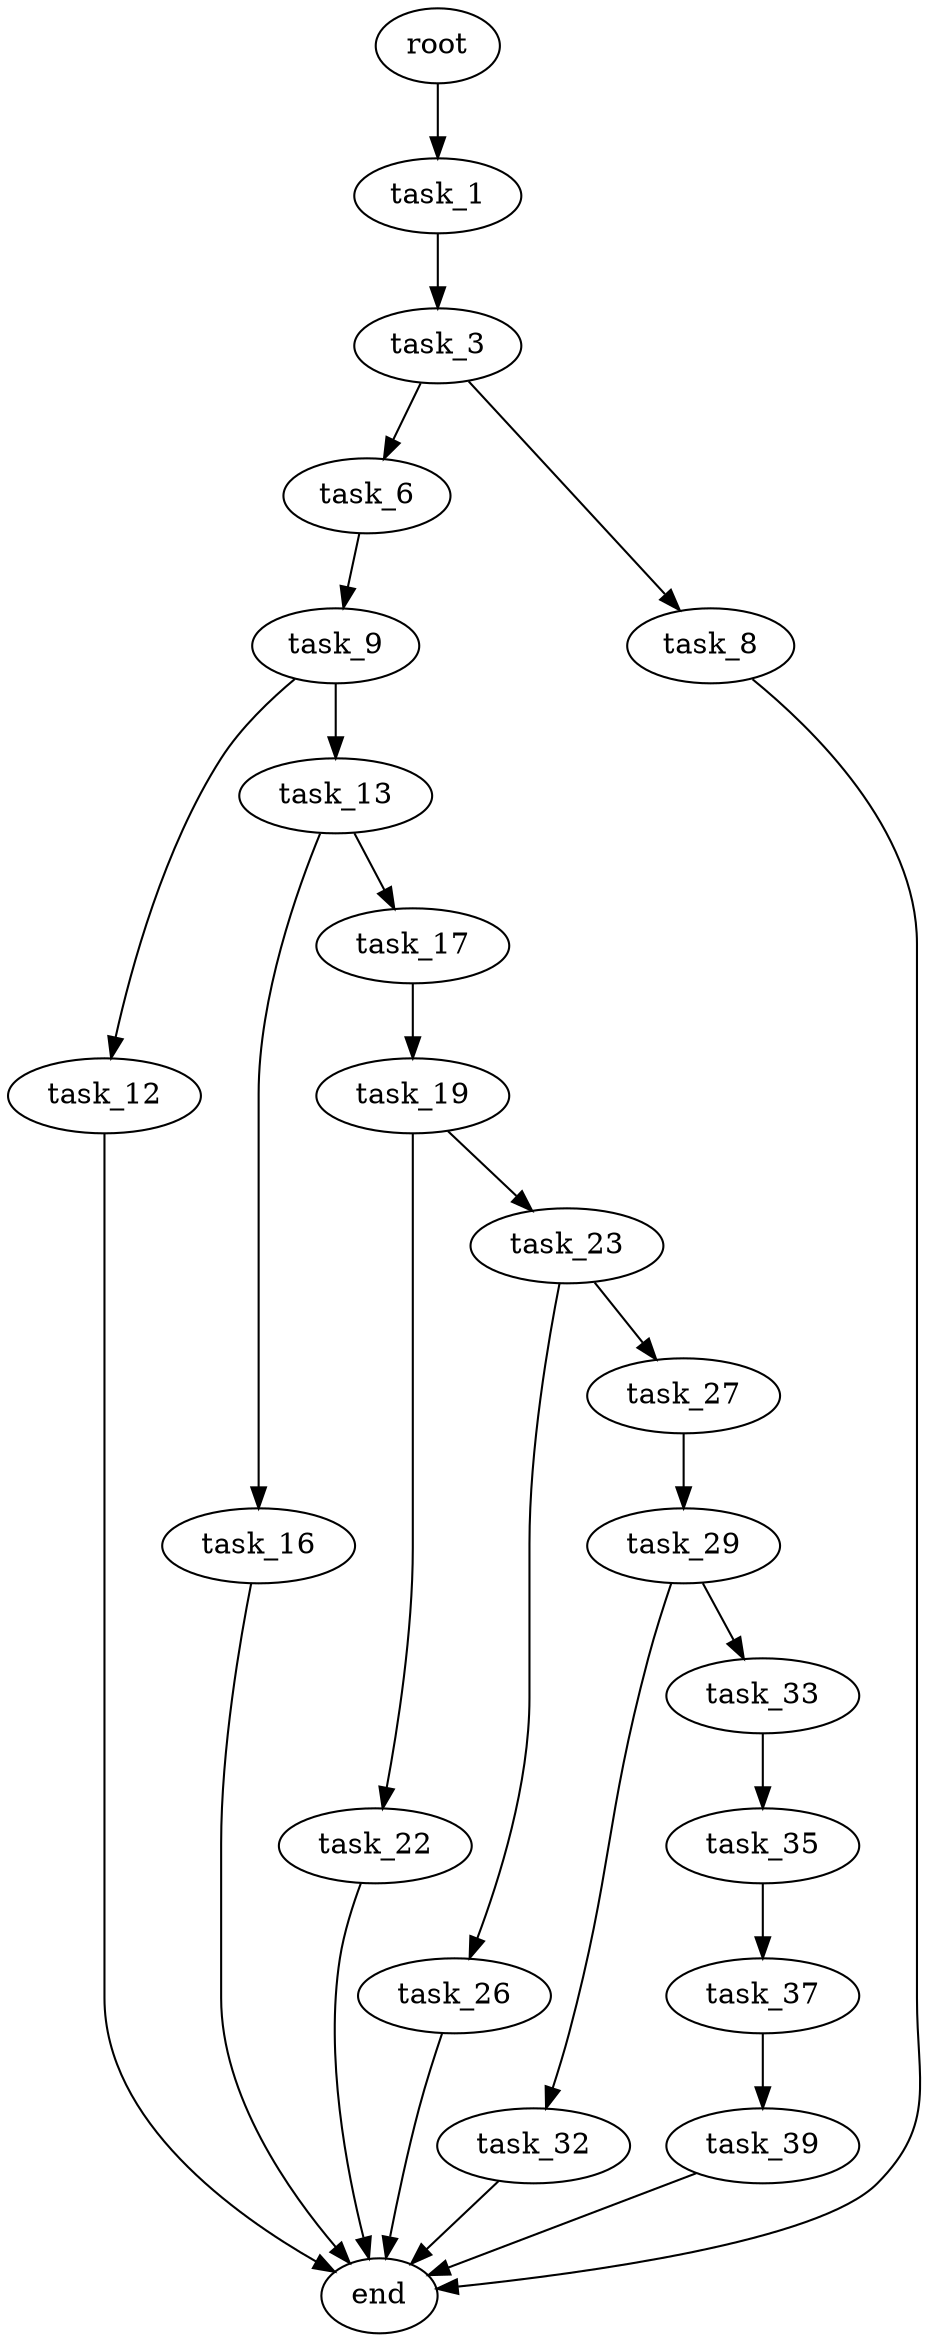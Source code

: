 digraph G {
  root [size="0.000000"];
  task_1 [size="31102967136.000000"];
  task_3 [size="8589934592.000000"];
  task_6 [size="782757789696.000000"];
  task_8 [size="41594535922.000000"];
  task_9 [size="5000832250.000000"];
  end [size="0.000000"];
  task_12 [size="152568301812.000000"];
  task_13 [size="619326626594.000000"];
  task_16 [size="10107024529.000000"];
  task_17 [size="11998986892.000000"];
  task_19 [size="1079947847.000000"];
  task_22 [size="40708701404.000000"];
  task_23 [size="134217728000.000000"];
  task_26 [size="31144739284.000000"];
  task_27 [size="1073741824000.000000"];
  task_29 [size="8589934592.000000"];
  task_32 [size="125580915960.000000"];
  task_33 [size="368293445632.000000"];
  task_35 [size="1073741824000.000000"];
  task_37 [size="26729334216.000000"];
  task_39 [size="134217728000.000000"];

  root -> task_1 [size="1.000000"];
  task_1 -> task_3 [size="679477248.000000"];
  task_3 -> task_6 [size="33554432.000000"];
  task_3 -> task_8 [size="33554432.000000"];
  task_6 -> task_9 [size="679477248.000000"];
  task_8 -> end [size="1.000000"];
  task_9 -> task_12 [size="134217728.000000"];
  task_9 -> task_13 [size="134217728.000000"];
  task_12 -> end [size="1.000000"];
  task_13 -> task_16 [size="679477248.000000"];
  task_13 -> task_17 [size="679477248.000000"];
  task_16 -> end [size="1.000000"];
  task_17 -> task_19 [size="536870912.000000"];
  task_19 -> task_22 [size="33554432.000000"];
  task_19 -> task_23 [size="33554432.000000"];
  task_22 -> end [size="1.000000"];
  task_23 -> task_26 [size="209715200.000000"];
  task_23 -> task_27 [size="209715200.000000"];
  task_26 -> end [size="1.000000"];
  task_27 -> task_29 [size="838860800.000000"];
  task_29 -> task_32 [size="33554432.000000"];
  task_29 -> task_33 [size="33554432.000000"];
  task_32 -> end [size="1.000000"];
  task_33 -> task_35 [size="411041792.000000"];
  task_35 -> task_37 [size="838860800.000000"];
  task_37 -> task_39 [size="536870912.000000"];
  task_39 -> end [size="1.000000"];
}
